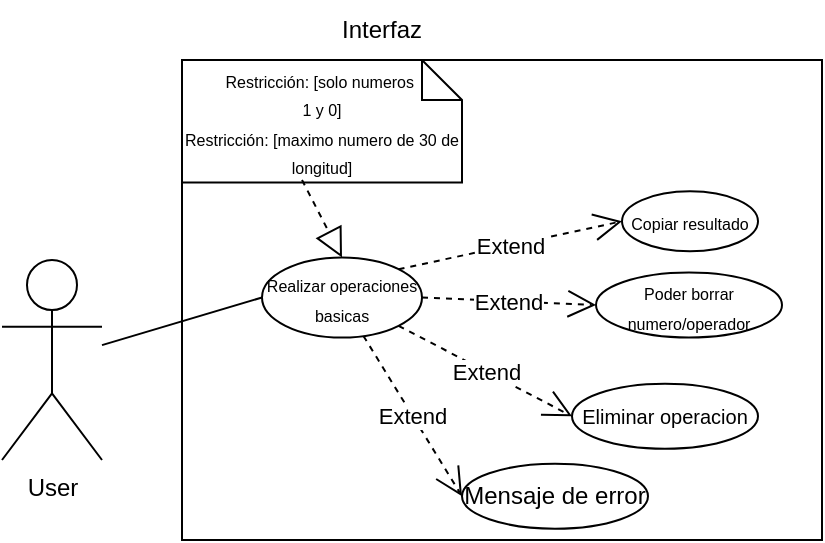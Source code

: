 <mxfile version="26.2.14">
  <diagram name="Página-1" id="y5uLng2kR1ERyr-JflfZ">
    <mxGraphModel dx="872" dy="483" grid="1" gridSize="10" guides="1" tooltips="1" connect="1" arrows="1" fold="1" page="1" pageScale="1" pageWidth="827" pageHeight="1169" math="0" shadow="0">
      <root>
        <mxCell id="0" />
        <mxCell id="1" parent="0" />
        <mxCell id="ZhmwVn-B_X7J8iLOEAZt-1" value="User" style="shape=umlActor;verticalLabelPosition=bottom;verticalAlign=top;html=1;outlineConnect=0;" vertex="1" parent="1">
          <mxGeometry x="150" y="260" width="50" height="100" as="geometry" />
        </mxCell>
        <mxCell id="ZhmwVn-B_X7J8iLOEAZt-2" value="" style="rounded=0;whiteSpace=wrap;html=1;movable=1;resizable=1;rotatable=1;deletable=1;editable=1;locked=0;connectable=1;" vertex="1" parent="1">
          <mxGeometry x="240" y="160" width="320" height="240" as="geometry" />
        </mxCell>
        <mxCell id="ZhmwVn-B_X7J8iLOEAZt-3" value="Interfaz" style="text;html=1;align=center;verticalAlign=middle;whiteSpace=wrap;rounded=0;" vertex="1" parent="1">
          <mxGeometry x="300" y="130" width="80" height="30" as="geometry" />
        </mxCell>
        <mxCell id="ZhmwVn-B_X7J8iLOEAZt-4" value="&lt;font style=&quot;font-size: 8px;&quot;&gt;Realizar operaciones basicas&lt;/font&gt;" style="ellipse;whiteSpace=wrap;html=1;" vertex="1" parent="1">
          <mxGeometry x="280" y="258.75" width="80" height="40" as="geometry" />
        </mxCell>
        <mxCell id="ZhmwVn-B_X7J8iLOEAZt-5" value="&lt;font style=&quot;font-size: 8px;&quot;&gt;Poder borrar numero/operador&lt;/font&gt;" style="ellipse;whiteSpace=wrap;html=1;" vertex="1" parent="1">
          <mxGeometry x="447" y="266.25" width="93" height="32.5" as="geometry" />
        </mxCell>
        <mxCell id="ZhmwVn-B_X7J8iLOEAZt-6" value="" style="endArrow=none;html=1;rounded=0;entryX=0;entryY=0.5;entryDx=0;entryDy=0;" edge="1" parent="1" source="ZhmwVn-B_X7J8iLOEAZt-1" target="ZhmwVn-B_X7J8iLOEAZt-4">
          <mxGeometry width="50" height="50" relative="1" as="geometry">
            <mxPoint x="250" y="280" as="sourcePoint" />
            <mxPoint x="300" y="230" as="targetPoint" />
          </mxGeometry>
        </mxCell>
        <mxCell id="ZhmwVn-B_X7J8iLOEAZt-7" value="&lt;font style=&quot;font-size: 8px;&quot;&gt;Copiar resultado&lt;/font&gt;" style="ellipse;whiteSpace=wrap;html=1;" vertex="1" parent="1">
          <mxGeometry x="460" y="225.63" width="68" height="30" as="geometry" />
        </mxCell>
        <mxCell id="ZhmwVn-B_X7J8iLOEAZt-8" value="Extend" style="endArrow=open;endSize=12;dashed=1;html=1;rounded=0;exitX=1;exitY=0;exitDx=0;exitDy=0;entryX=0;entryY=0.5;entryDx=0;entryDy=0;" edge="1" parent="1" source="ZhmwVn-B_X7J8iLOEAZt-4" target="ZhmwVn-B_X7J8iLOEAZt-7">
          <mxGeometry width="160" relative="1" as="geometry">
            <mxPoint x="368" y="318.75" as="sourcePoint" />
            <mxPoint x="528" y="318.75" as="targetPoint" />
          </mxGeometry>
        </mxCell>
        <mxCell id="ZhmwVn-B_X7J8iLOEAZt-9" value="Extend" style="endArrow=open;endSize=12;dashed=1;html=1;rounded=0;exitX=1;exitY=0.5;exitDx=0;exitDy=0;entryX=0;entryY=0.5;entryDx=0;entryDy=0;" edge="1" parent="1" source="ZhmwVn-B_X7J8iLOEAZt-4" target="ZhmwVn-B_X7J8iLOEAZt-5">
          <mxGeometry width="160" relative="1" as="geometry">
            <mxPoint x="367" y="309.75" as="sourcePoint" />
            <mxPoint x="470" y="293.75" as="targetPoint" />
          </mxGeometry>
        </mxCell>
        <mxCell id="ZhmwVn-B_X7J8iLOEAZt-10" value="&lt;font style=&quot;font-size: 10px;&quot;&gt;Eliminar operacion&lt;/font&gt;" style="ellipse;whiteSpace=wrap;html=1;" vertex="1" parent="1">
          <mxGeometry x="435" y="321.87" width="93" height="32.5" as="geometry" />
        </mxCell>
        <mxCell id="ZhmwVn-B_X7J8iLOEAZt-11" value="Extend" style="endArrow=open;endSize=12;dashed=1;html=1;rounded=0;exitX=1;exitY=1;exitDx=0;exitDy=0;entryX=0;entryY=0.5;entryDx=0;entryDy=0;" edge="1" parent="1" source="ZhmwVn-B_X7J8iLOEAZt-4" target="ZhmwVn-B_X7J8iLOEAZt-10">
          <mxGeometry width="160" relative="1" as="geometry">
            <mxPoint x="370" y="288.87" as="sourcePoint" />
            <mxPoint x="457" y="292.87" as="targetPoint" />
          </mxGeometry>
        </mxCell>
        <mxCell id="ZhmwVn-B_X7J8iLOEAZt-12" value="Mensaje de error" style="ellipse;whiteSpace=wrap;html=1;" vertex="1" parent="1">
          <mxGeometry x="380" y="361.87" width="93" height="32.5" as="geometry" />
        </mxCell>
        <mxCell id="ZhmwVn-B_X7J8iLOEAZt-13" value="Extend" style="endArrow=open;endSize=12;dashed=1;html=1;rounded=0;exitX=0.634;exitY=0.98;exitDx=0;exitDy=0;entryX=0;entryY=0.5;entryDx=0;entryDy=0;exitPerimeter=0;" edge="1" parent="1" source="ZhmwVn-B_X7J8iLOEAZt-4" target="ZhmwVn-B_X7J8iLOEAZt-12">
          <mxGeometry width="160" relative="1" as="geometry">
            <mxPoint x="359" y="302.87" as="sourcePoint" />
            <mxPoint x="445" y="347.87" as="targetPoint" />
          </mxGeometry>
        </mxCell>
        <mxCell id="ZhmwVn-B_X7J8iLOEAZt-14" value="&lt;div&gt;&lt;font style=&quot;font-size: 8px;&quot;&gt;Restricción: [solo numeros&amp;nbsp;&lt;/font&gt;&lt;/div&gt;&lt;div&gt;&lt;font style=&quot;font-size: 8px;&quot;&gt;1 y 0]&lt;/font&gt;&lt;/div&gt;&lt;div&gt;&lt;font style=&quot;font-size: 8px;&quot;&gt;Restricción: [maximo numero de 30 de longitud]&lt;/font&gt;&lt;/div&gt;" style="shape=note;size=20;whiteSpace=wrap;html=1;" vertex="1" parent="1">
          <mxGeometry x="240" y="160" width="140" height="61.25" as="geometry" />
        </mxCell>
        <mxCell id="ZhmwVn-B_X7J8iLOEAZt-15" value="" style="endArrow=block;dashed=1;endFill=0;endSize=12;html=1;rounded=0;entryX=0.5;entryY=0;entryDx=0;entryDy=0;" edge="1" parent="1" target="ZhmwVn-B_X7J8iLOEAZt-4">
          <mxGeometry width="160" relative="1" as="geometry">
            <mxPoint x="300" y="220" as="sourcePoint" />
            <mxPoint x="440" y="240" as="targetPoint" />
          </mxGeometry>
        </mxCell>
      </root>
    </mxGraphModel>
  </diagram>
</mxfile>
